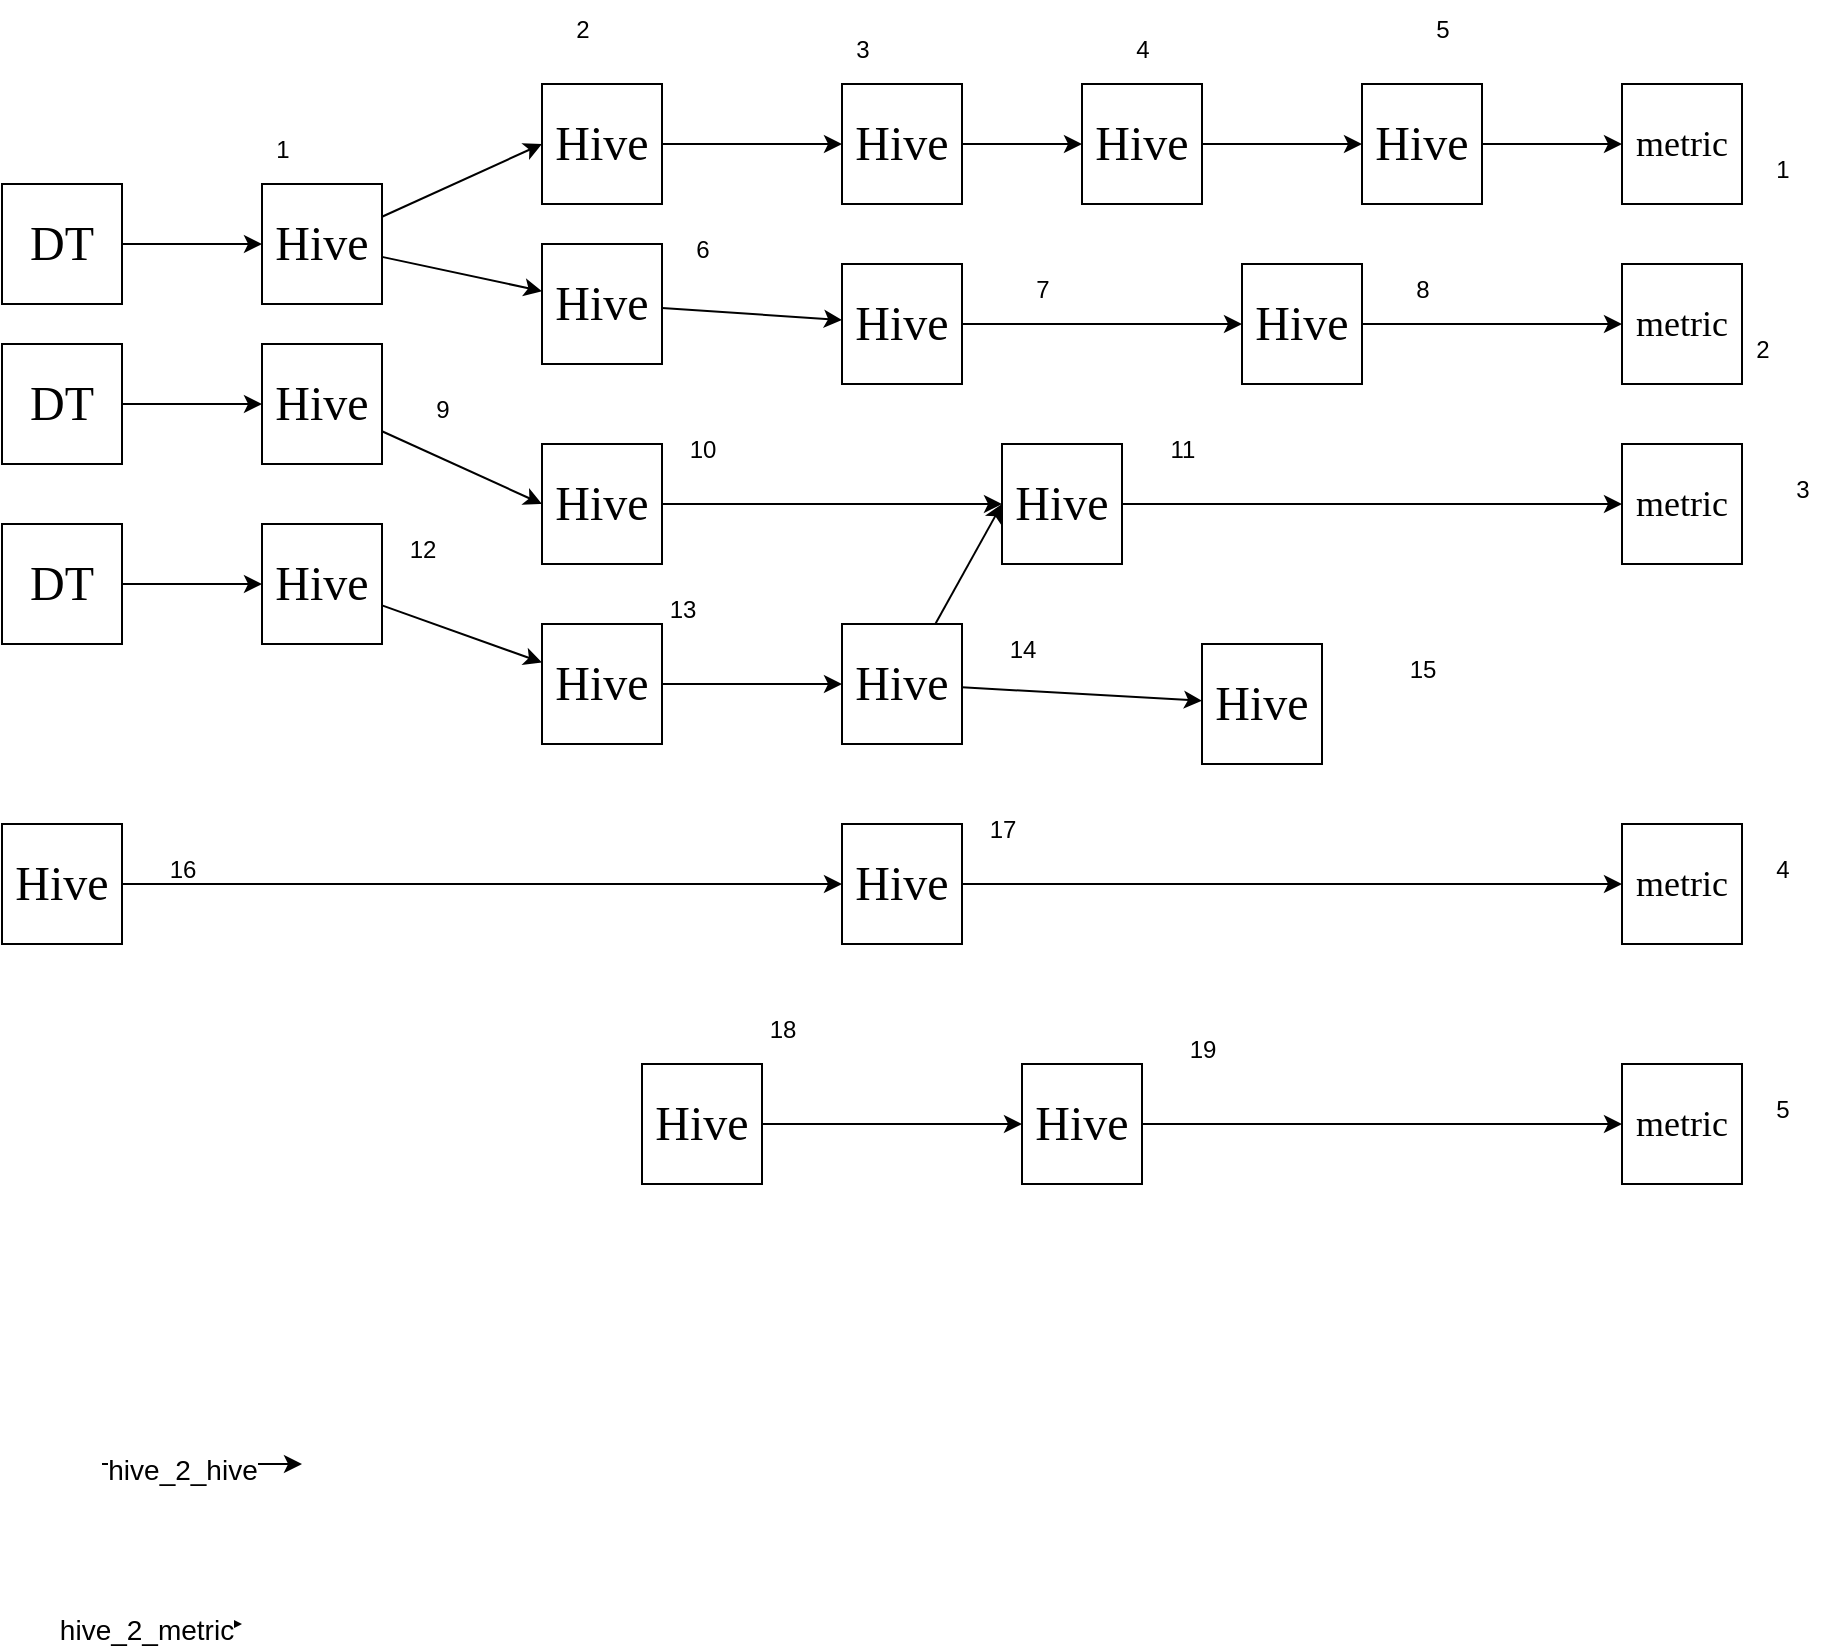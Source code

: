 <mxfile>
    <diagram id="psClEcjyHyH9-iMM_LQs" name="第 1 页">
        <mxGraphModel dx="1101" dy="702" grid="1" gridSize="10" guides="1" tooltips="1" connect="1" arrows="1" fold="1" page="1" pageScale="1" pageWidth="2339" pageHeight="3300" math="0" shadow="0">
            <root>
                <mxCell id="0"/>
                <mxCell id="1" parent="0"/>
                <mxCell id="44" style="edgeStyle=none;html=1;entryX=0;entryY=0.5;entryDx=0;entryDy=0;" edge="1" parent="1" source="2" target="6">
                    <mxGeometry relative="1" as="geometry"/>
                </mxCell>
                <mxCell id="2" value="&lt;font face=&quot;Georgia&quot; style=&quot;font-size: 24px;&quot;&gt;DT&lt;/font&gt;" style="whiteSpace=wrap;html=1;aspect=fixed;" vertex="1" parent="1">
                    <mxGeometry x="70" y="170" width="60" height="60" as="geometry"/>
                </mxCell>
                <mxCell id="49" style="edgeStyle=none;html=1;" edge="1" parent="1" source="3" target="7">
                    <mxGeometry relative="1" as="geometry"/>
                </mxCell>
                <mxCell id="3" value="&lt;font face=&quot;Georgia&quot; style=&quot;font-size: 24px;&quot;&gt;DT&lt;/font&gt;" style="whiteSpace=wrap;html=1;aspect=fixed;" vertex="1" parent="1">
                    <mxGeometry x="70" y="250" width="60" height="60" as="geometry"/>
                </mxCell>
                <mxCell id="50" style="edgeStyle=none;html=1;entryX=0;entryY=0.5;entryDx=0;entryDy=0;" edge="1" parent="1" source="4" target="20">
                    <mxGeometry relative="1" as="geometry"/>
                </mxCell>
                <mxCell id="4" value="&lt;font face=&quot;Georgia&quot; style=&quot;font-size: 24px;&quot;&gt;DT&lt;/font&gt;" style="whiteSpace=wrap;html=1;aspect=fixed;" vertex="1" parent="1">
                    <mxGeometry x="70" y="340" width="60" height="60" as="geometry"/>
                </mxCell>
                <mxCell id="51" style="edgeStyle=none;html=1;" edge="1" parent="1" source="5" target="14">
                    <mxGeometry relative="1" as="geometry"/>
                </mxCell>
                <mxCell id="5" value="&lt;font face=&quot;Georgia&quot;&gt;&lt;span style=&quot;font-size: 24px;&quot;&gt;Hive&lt;/span&gt;&lt;/font&gt;" style="whiteSpace=wrap;html=1;aspect=fixed;" vertex="1" parent="1">
                    <mxGeometry x="70" y="490" width="60" height="60" as="geometry"/>
                </mxCell>
                <mxCell id="45" style="edgeStyle=none;html=1;entryX=0;entryY=0.5;entryDx=0;entryDy=0;" edge="1" parent="1" source="6" target="19">
                    <mxGeometry relative="1" as="geometry"/>
                </mxCell>
                <mxCell id="46" style="edgeStyle=none;html=1;" edge="1" parent="1" source="6" target="18">
                    <mxGeometry relative="1" as="geometry"/>
                </mxCell>
                <mxCell id="6" value="&lt;font face=&quot;Georgia&quot;&gt;&lt;span style=&quot;font-size: 24px;&quot;&gt;Hive&lt;/span&gt;&lt;/font&gt;" style="whiteSpace=wrap;html=1;aspect=fixed;" vertex="1" parent="1">
                    <mxGeometry x="200" y="170" width="60" height="60" as="geometry"/>
                </mxCell>
                <mxCell id="55" style="edgeStyle=none;html=1;entryX=0;entryY=0.5;entryDx=0;entryDy=0;" edge="1" parent="1" source="7" target="9">
                    <mxGeometry relative="1" as="geometry"/>
                </mxCell>
                <mxCell id="7" value="&lt;font face=&quot;Georgia&quot;&gt;&lt;span style=&quot;font-size: 24px;&quot;&gt;Hive&lt;/span&gt;&lt;/font&gt;" style="whiteSpace=wrap;html=1;aspect=fixed;" vertex="1" parent="1">
                    <mxGeometry x="200" y="250" width="60" height="60" as="geometry"/>
                </mxCell>
                <mxCell id="8" value="&lt;font face=&quot;Georgia&quot;&gt;&lt;span style=&quot;font-size: 24px;&quot;&gt;Hive&lt;/span&gt;&lt;/font&gt;" style="whiteSpace=wrap;html=1;aspect=fixed;" vertex="1" parent="1">
                    <mxGeometry x="670" y="400" width="60" height="60" as="geometry"/>
                </mxCell>
                <mxCell id="58" style="edgeStyle=none;html=1;entryX=0;entryY=0.5;entryDx=0;entryDy=0;" edge="1" parent="1" source="9" target="26">
                    <mxGeometry relative="1" as="geometry"/>
                </mxCell>
                <mxCell id="9" value="&lt;font face=&quot;Georgia&quot;&gt;&lt;span style=&quot;font-size: 24px;&quot;&gt;Hive&lt;/span&gt;&lt;/font&gt;" style="whiteSpace=wrap;html=1;aspect=fixed;" vertex="1" parent="1">
                    <mxGeometry x="340" y="300" width="60" height="60" as="geometry"/>
                </mxCell>
                <mxCell id="59" style="edgeStyle=none;html=1;entryX=0;entryY=0.5;entryDx=0;entryDy=0;" edge="1" parent="1" source="10" target="26">
                    <mxGeometry relative="1" as="geometry"/>
                </mxCell>
                <mxCell id="61" style="edgeStyle=none;html=1;" edge="1" parent="1" source="10" target="8">
                    <mxGeometry relative="1" as="geometry"/>
                </mxCell>
                <mxCell id="10" value="&lt;font face=&quot;Georgia&quot;&gt;&lt;span style=&quot;font-size: 24px;&quot;&gt;Hive&lt;/span&gt;&lt;/font&gt;" style="whiteSpace=wrap;html=1;aspect=fixed;" vertex="1" parent="1">
                    <mxGeometry x="490" y="390" width="60" height="60" as="geometry"/>
                </mxCell>
                <mxCell id="57" style="edgeStyle=none;html=1;" edge="1" parent="1" source="11" target="10">
                    <mxGeometry relative="1" as="geometry"/>
                </mxCell>
                <mxCell id="11" value="&lt;font face=&quot;Georgia&quot;&gt;&lt;span style=&quot;font-size: 24px;&quot;&gt;Hive&lt;/span&gt;&lt;/font&gt;" style="whiteSpace=wrap;html=1;aspect=fixed;" vertex="1" parent="1">
                    <mxGeometry x="340" y="390" width="60" height="60" as="geometry"/>
                </mxCell>
                <mxCell id="65" style="edgeStyle=none;html=1;" edge="1" parent="1" source="12" target="23">
                    <mxGeometry relative="1" as="geometry"/>
                </mxCell>
                <mxCell id="12" value="&lt;font face=&quot;Georgia&quot;&gt;&lt;span style=&quot;font-size: 24px;&quot;&gt;Hive&lt;/span&gt;&lt;/font&gt;" style="whiteSpace=wrap;html=1;aspect=fixed;" vertex="1" parent="1">
                    <mxGeometry x="690" y="210" width="60" height="60" as="geometry"/>
                </mxCell>
                <mxCell id="62" style="edgeStyle=none;html=1;" edge="1" parent="1" source="13" target="12">
                    <mxGeometry relative="1" as="geometry"/>
                </mxCell>
                <mxCell id="13" value="&lt;font face=&quot;Georgia&quot;&gt;&lt;span style=&quot;font-size: 24px;&quot;&gt;Hive&lt;/span&gt;&lt;/font&gt;" style="whiteSpace=wrap;html=1;aspect=fixed;" vertex="1" parent="1">
                    <mxGeometry x="490" y="210" width="60" height="60" as="geometry"/>
                </mxCell>
                <mxCell id="52" style="edgeStyle=none;html=1;" edge="1" parent="1" source="14" target="25">
                    <mxGeometry relative="1" as="geometry"/>
                </mxCell>
                <mxCell id="14" value="&lt;font face=&quot;Georgia&quot;&gt;&lt;span style=&quot;font-size: 24px;&quot;&gt;Hive&lt;/span&gt;&lt;/font&gt;" style="whiteSpace=wrap;html=1;aspect=fixed;" vertex="1" parent="1">
                    <mxGeometry x="490" y="490" width="60" height="60" as="geometry"/>
                </mxCell>
                <mxCell id="64" style="edgeStyle=none;html=1;" edge="1" parent="1" source="16" target="22">
                    <mxGeometry relative="1" as="geometry"/>
                </mxCell>
                <mxCell id="16" value="&lt;font face=&quot;Georgia&quot;&gt;&lt;span style=&quot;font-size: 24px;&quot;&gt;Hive&lt;/span&gt;&lt;/font&gt;" style="whiteSpace=wrap;html=1;aspect=fixed;" vertex="1" parent="1">
                    <mxGeometry x="610" y="120" width="60" height="60" as="geometry"/>
                </mxCell>
                <mxCell id="63" style="edgeStyle=none;html=1;" edge="1" parent="1" source="17" target="16">
                    <mxGeometry relative="1" as="geometry"/>
                </mxCell>
                <mxCell id="17" value="&lt;font face=&quot;Georgia&quot;&gt;&lt;span style=&quot;font-size: 24px;&quot;&gt;Hive&lt;/span&gt;&lt;/font&gt;" style="whiteSpace=wrap;html=1;aspect=fixed;" vertex="1" parent="1">
                    <mxGeometry x="490" y="120" width="60" height="60" as="geometry"/>
                </mxCell>
                <mxCell id="47" style="edgeStyle=none;html=1;" edge="1" parent="1" source="18" target="13">
                    <mxGeometry relative="1" as="geometry"/>
                </mxCell>
                <mxCell id="18" value="&lt;font face=&quot;Georgia&quot;&gt;&lt;span style=&quot;font-size: 24px;&quot;&gt;Hive&lt;/span&gt;&lt;/font&gt;" style="whiteSpace=wrap;html=1;aspect=fixed;" vertex="1" parent="1">
                    <mxGeometry x="340" y="200" width="60" height="60" as="geometry"/>
                </mxCell>
                <mxCell id="48" style="edgeStyle=none;html=1;entryX=0;entryY=0.5;entryDx=0;entryDy=0;" edge="1" parent="1" source="19" target="17">
                    <mxGeometry relative="1" as="geometry"/>
                </mxCell>
                <mxCell id="19" value="&lt;font face=&quot;Georgia&quot;&gt;&lt;span style=&quot;font-size: 24px;&quot;&gt;Hive&lt;/span&gt;&lt;/font&gt;" style="whiteSpace=wrap;html=1;aspect=fixed;" vertex="1" parent="1">
                    <mxGeometry x="340" y="120" width="60" height="60" as="geometry"/>
                </mxCell>
                <mxCell id="56" style="edgeStyle=none;html=1;" edge="1" parent="1" source="20" target="11">
                    <mxGeometry relative="1" as="geometry"/>
                </mxCell>
                <mxCell id="20" value="&lt;font face=&quot;Georgia&quot;&gt;&lt;span style=&quot;font-size: 24px;&quot;&gt;Hive&lt;/span&gt;&lt;/font&gt;" style="whiteSpace=wrap;html=1;aspect=fixed;" vertex="1" parent="1">
                    <mxGeometry x="200" y="340" width="60" height="60" as="geometry"/>
                </mxCell>
                <mxCell id="21" value="&lt;font style=&quot;font-size: 18px;&quot; face=&quot;Georgia&quot;&gt;metric&lt;/font&gt;" style="whiteSpace=wrap;html=1;aspect=fixed;" vertex="1" parent="1">
                    <mxGeometry x="880" y="120" width="60" height="60" as="geometry"/>
                </mxCell>
                <mxCell id="66" style="edgeStyle=none;html=1;" edge="1" parent="1" source="22" target="21">
                    <mxGeometry relative="1" as="geometry"/>
                </mxCell>
                <mxCell id="22" value="&lt;font face=&quot;Georgia&quot;&gt;&lt;span style=&quot;font-size: 24px;&quot;&gt;Hive&lt;/span&gt;&lt;/font&gt;" style="whiteSpace=wrap;html=1;aspect=fixed;" vertex="1" parent="1">
                    <mxGeometry x="750" y="120" width="60" height="60" as="geometry"/>
                </mxCell>
                <mxCell id="23" value="&lt;font style=&quot;font-size: 18px;&quot; face=&quot;Georgia&quot;&gt;metric&lt;/font&gt;" style="whiteSpace=wrap;html=1;aspect=fixed;" vertex="1" parent="1">
                    <mxGeometry x="880" y="210" width="60" height="60" as="geometry"/>
                </mxCell>
                <mxCell id="24" value="&lt;font style=&quot;font-size: 18px;&quot; face=&quot;Georgia&quot;&gt;metric&lt;/font&gt;" style="whiteSpace=wrap;html=1;aspect=fixed;" vertex="1" parent="1">
                    <mxGeometry x="880" y="300" width="60" height="60" as="geometry"/>
                </mxCell>
                <mxCell id="25" value="&lt;font style=&quot;font-size: 18px;&quot; face=&quot;Georgia&quot;&gt;metric&lt;/font&gt;" style="whiteSpace=wrap;html=1;aspect=fixed;" vertex="1" parent="1">
                    <mxGeometry x="880" y="490" width="60" height="60" as="geometry"/>
                </mxCell>
                <mxCell id="60" style="edgeStyle=none;html=1;" edge="1" parent="1" source="26" target="24">
                    <mxGeometry relative="1" as="geometry"/>
                </mxCell>
                <mxCell id="26" value="&lt;font face=&quot;Georgia&quot;&gt;&lt;span style=&quot;font-size: 24px;&quot;&gt;Hive&lt;/span&gt;&lt;/font&gt;" style="whiteSpace=wrap;html=1;aspect=fixed;" vertex="1" parent="1">
                    <mxGeometry x="570" y="300" width="60" height="60" as="geometry"/>
                </mxCell>
                <mxCell id="27" value="&lt;font style=&quot;font-size: 18px;&quot; face=&quot;Georgia&quot;&gt;metric&lt;/font&gt;" style="whiteSpace=wrap;html=1;aspect=fixed;" vertex="1" parent="1">
                    <mxGeometry x="880" y="610" width="60" height="60" as="geometry"/>
                </mxCell>
                <mxCell id="53" style="edgeStyle=none;html=1;" edge="1" parent="1" source="28" target="29">
                    <mxGeometry relative="1" as="geometry"/>
                </mxCell>
                <mxCell id="28" value="&lt;font face=&quot;Georgia&quot;&gt;&lt;span style=&quot;font-size: 24px;&quot;&gt;Hive&lt;/span&gt;&lt;/font&gt;" style="whiteSpace=wrap;html=1;aspect=fixed;" vertex="1" parent="1">
                    <mxGeometry x="390" y="610" width="60" height="60" as="geometry"/>
                </mxCell>
                <mxCell id="54" style="edgeStyle=none;html=1;entryX=0;entryY=0.5;entryDx=0;entryDy=0;" edge="1" parent="1" source="29" target="27">
                    <mxGeometry relative="1" as="geometry"/>
                </mxCell>
                <mxCell id="29" value="&lt;font face=&quot;Georgia&quot;&gt;&lt;span style=&quot;font-size: 24px;&quot;&gt;Hive&lt;/span&gt;&lt;/font&gt;" style="whiteSpace=wrap;html=1;aspect=fixed;" vertex="1" parent="1">
                    <mxGeometry x="580" y="610" width="60" height="60" as="geometry"/>
                </mxCell>
                <mxCell id="33" value="" style="endArrow=classic;html=1;" edge="1" parent="1">
                    <mxGeometry width="50" height="50" relative="1" as="geometry">
                        <mxPoint x="120" y="810" as="sourcePoint"/>
                        <mxPoint x="220" y="810" as="targetPoint"/>
                    </mxGeometry>
                </mxCell>
                <mxCell id="34" value="&lt;font style=&quot;font-size: 14px;&quot;&gt;hive_2_hive&lt;/font&gt;" style="edgeLabel;html=1;align=center;verticalAlign=middle;resizable=0;points=[];" vertex="1" connectable="0" parent="33">
                    <mxGeometry x="-0.2" y="-3" relative="1" as="geometry">
                        <mxPoint as="offset"/>
                    </mxGeometry>
                </mxCell>
                <mxCell id="35" value="" style="endArrow=classic;html=1;" edge="1" parent="1">
                    <mxGeometry width="50" height="50" relative="1" as="geometry">
                        <mxPoint x="110" y="890" as="sourcePoint"/>
                        <mxPoint x="190" y="890" as="targetPoint"/>
                    </mxGeometry>
                </mxCell>
                <mxCell id="36" value="&lt;font style=&quot;font-size: 14px;&quot;&gt;hive_2_metric&lt;/font&gt;" style="edgeLabel;html=1;align=center;verticalAlign=middle;resizable=0;points=[];" vertex="1" connectable="0" parent="35">
                    <mxGeometry x="-0.2" y="-3" relative="1" as="geometry">
                        <mxPoint as="offset"/>
                    </mxGeometry>
                </mxCell>
                <mxCell id="68" value="1" style="text;html=1;align=center;verticalAlign=middle;resizable=0;points=[];autosize=1;strokeColor=none;fillColor=none;" vertex="1" parent="1">
                    <mxGeometry x="195" y="138" width="30" height="30" as="geometry"/>
                </mxCell>
                <mxCell id="69" value="2" style="text;html=1;align=center;verticalAlign=middle;resizable=0;points=[];autosize=1;strokeColor=none;fillColor=none;" vertex="1" parent="1">
                    <mxGeometry x="345" y="78" width="30" height="30" as="geometry"/>
                </mxCell>
                <mxCell id="70" value="3" style="text;html=1;align=center;verticalAlign=middle;resizable=0;points=[];autosize=1;strokeColor=none;fillColor=none;" vertex="1" parent="1">
                    <mxGeometry x="485" y="88" width="30" height="30" as="geometry"/>
                </mxCell>
                <mxCell id="71" value="4" style="text;html=1;align=center;verticalAlign=middle;resizable=0;points=[];autosize=1;strokeColor=none;fillColor=none;" vertex="1" parent="1">
                    <mxGeometry x="625" y="88" width="30" height="30" as="geometry"/>
                </mxCell>
                <mxCell id="72" value="5" style="text;html=1;align=center;verticalAlign=middle;resizable=0;points=[];autosize=1;strokeColor=none;fillColor=none;" vertex="1" parent="1">
                    <mxGeometry x="775" y="78" width="30" height="30" as="geometry"/>
                </mxCell>
                <mxCell id="73" value="6" style="text;html=1;align=center;verticalAlign=middle;resizable=0;points=[];autosize=1;strokeColor=none;fillColor=none;" vertex="1" parent="1">
                    <mxGeometry x="405" y="188" width="30" height="30" as="geometry"/>
                </mxCell>
                <mxCell id="74" value="7" style="text;html=1;align=center;verticalAlign=middle;resizable=0;points=[];autosize=1;strokeColor=none;fillColor=none;" vertex="1" parent="1">
                    <mxGeometry x="575" y="208" width="30" height="30" as="geometry"/>
                </mxCell>
                <mxCell id="75" value="8" style="text;html=1;align=center;verticalAlign=middle;resizable=0;points=[];autosize=1;strokeColor=none;fillColor=none;" vertex="1" parent="1">
                    <mxGeometry x="765" y="208" width="30" height="30" as="geometry"/>
                </mxCell>
                <mxCell id="76" value="9" style="text;html=1;align=center;verticalAlign=middle;resizable=0;points=[];autosize=1;strokeColor=none;fillColor=none;" vertex="1" parent="1">
                    <mxGeometry x="275" y="268" width="30" height="30" as="geometry"/>
                </mxCell>
                <mxCell id="77" value="10" style="text;html=1;align=center;verticalAlign=middle;resizable=0;points=[];autosize=1;strokeColor=none;fillColor=none;" vertex="1" parent="1">
                    <mxGeometry x="400" y="288" width="40" height="30" as="geometry"/>
                </mxCell>
                <mxCell id="78" value="11" style="text;html=1;align=center;verticalAlign=middle;resizable=0;points=[];autosize=1;strokeColor=none;fillColor=none;" vertex="1" parent="1">
                    <mxGeometry x="640" y="288" width="40" height="30" as="geometry"/>
                </mxCell>
                <mxCell id="79" value="12" style="text;html=1;align=center;verticalAlign=middle;resizable=0;points=[];autosize=1;strokeColor=none;fillColor=none;" vertex="1" parent="1">
                    <mxGeometry x="260" y="338" width="40" height="30" as="geometry"/>
                </mxCell>
                <mxCell id="80" value="13" style="text;html=1;align=center;verticalAlign=middle;resizable=0;points=[];autosize=1;strokeColor=none;fillColor=none;" vertex="1" parent="1">
                    <mxGeometry x="390" y="368" width="40" height="30" as="geometry"/>
                </mxCell>
                <mxCell id="81" value="14" style="text;html=1;align=center;verticalAlign=middle;resizable=0;points=[];autosize=1;strokeColor=none;fillColor=none;" vertex="1" parent="1">
                    <mxGeometry x="560" y="388" width="40" height="30" as="geometry"/>
                </mxCell>
                <mxCell id="82" value="15" style="text;html=1;align=center;verticalAlign=middle;resizable=0;points=[];autosize=1;strokeColor=none;fillColor=none;" vertex="1" parent="1">
                    <mxGeometry x="760" y="398" width="40" height="30" as="geometry"/>
                </mxCell>
                <mxCell id="83" value="16" style="text;html=1;align=center;verticalAlign=middle;resizable=0;points=[];autosize=1;strokeColor=none;fillColor=none;" vertex="1" parent="1">
                    <mxGeometry x="140" y="498" width="40" height="30" as="geometry"/>
                </mxCell>
                <mxCell id="84" value="17" style="text;html=1;align=center;verticalAlign=middle;resizable=0;points=[];autosize=1;strokeColor=none;fillColor=none;" vertex="1" parent="1">
                    <mxGeometry x="550" y="478" width="40" height="30" as="geometry"/>
                </mxCell>
                <mxCell id="87" value="18" style="text;html=1;align=center;verticalAlign=middle;resizable=0;points=[];autosize=1;strokeColor=none;fillColor=none;" vertex="1" parent="1">
                    <mxGeometry x="440" y="578" width="40" height="30" as="geometry"/>
                </mxCell>
                <mxCell id="88" value="19" style="text;html=1;align=center;verticalAlign=middle;resizable=0;points=[];autosize=1;strokeColor=none;fillColor=none;" vertex="1" parent="1">
                    <mxGeometry x="650" y="588" width="40" height="30" as="geometry"/>
                </mxCell>
                <mxCell id="89" value="1" style="text;html=1;align=center;verticalAlign=middle;resizable=0;points=[];autosize=1;strokeColor=none;fillColor=none;" vertex="1" parent="1">
                    <mxGeometry x="945" y="148" width="30" height="30" as="geometry"/>
                </mxCell>
                <mxCell id="90" value="2" style="text;html=1;align=center;verticalAlign=middle;resizable=0;points=[];autosize=1;strokeColor=none;fillColor=none;" vertex="1" parent="1">
                    <mxGeometry x="935" y="238" width="30" height="30" as="geometry"/>
                </mxCell>
                <mxCell id="91" value="3" style="text;html=1;align=center;verticalAlign=middle;resizable=0;points=[];autosize=1;strokeColor=none;fillColor=none;" vertex="1" parent="1">
                    <mxGeometry x="955" y="308" width="30" height="30" as="geometry"/>
                </mxCell>
                <mxCell id="92" value="4" style="text;html=1;align=center;verticalAlign=middle;resizable=0;points=[];autosize=1;strokeColor=none;fillColor=none;" vertex="1" parent="1">
                    <mxGeometry x="945" y="498" width="30" height="30" as="geometry"/>
                </mxCell>
                <mxCell id="94" value="5" style="text;html=1;align=center;verticalAlign=middle;resizable=0;points=[];autosize=1;strokeColor=none;fillColor=none;" vertex="1" parent="1">
                    <mxGeometry x="945" y="618" width="30" height="30" as="geometry"/>
                </mxCell>
            </root>
        </mxGraphModel>
    </diagram>
</mxfile>
